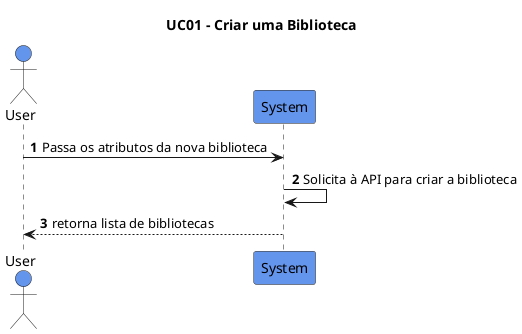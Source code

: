 @startuml
'https://plantuml.com/sequence-diagram

title UC01 - Criar uma Biblioteca
autonumber

actor User as User #6495ED
participant System as System #6495ED

User -> System: Passa os atributos da nova biblioteca
System -> System: Solicita à API para criar a biblioteca
System --> User: retorna lista de bibliotecas


@enduml